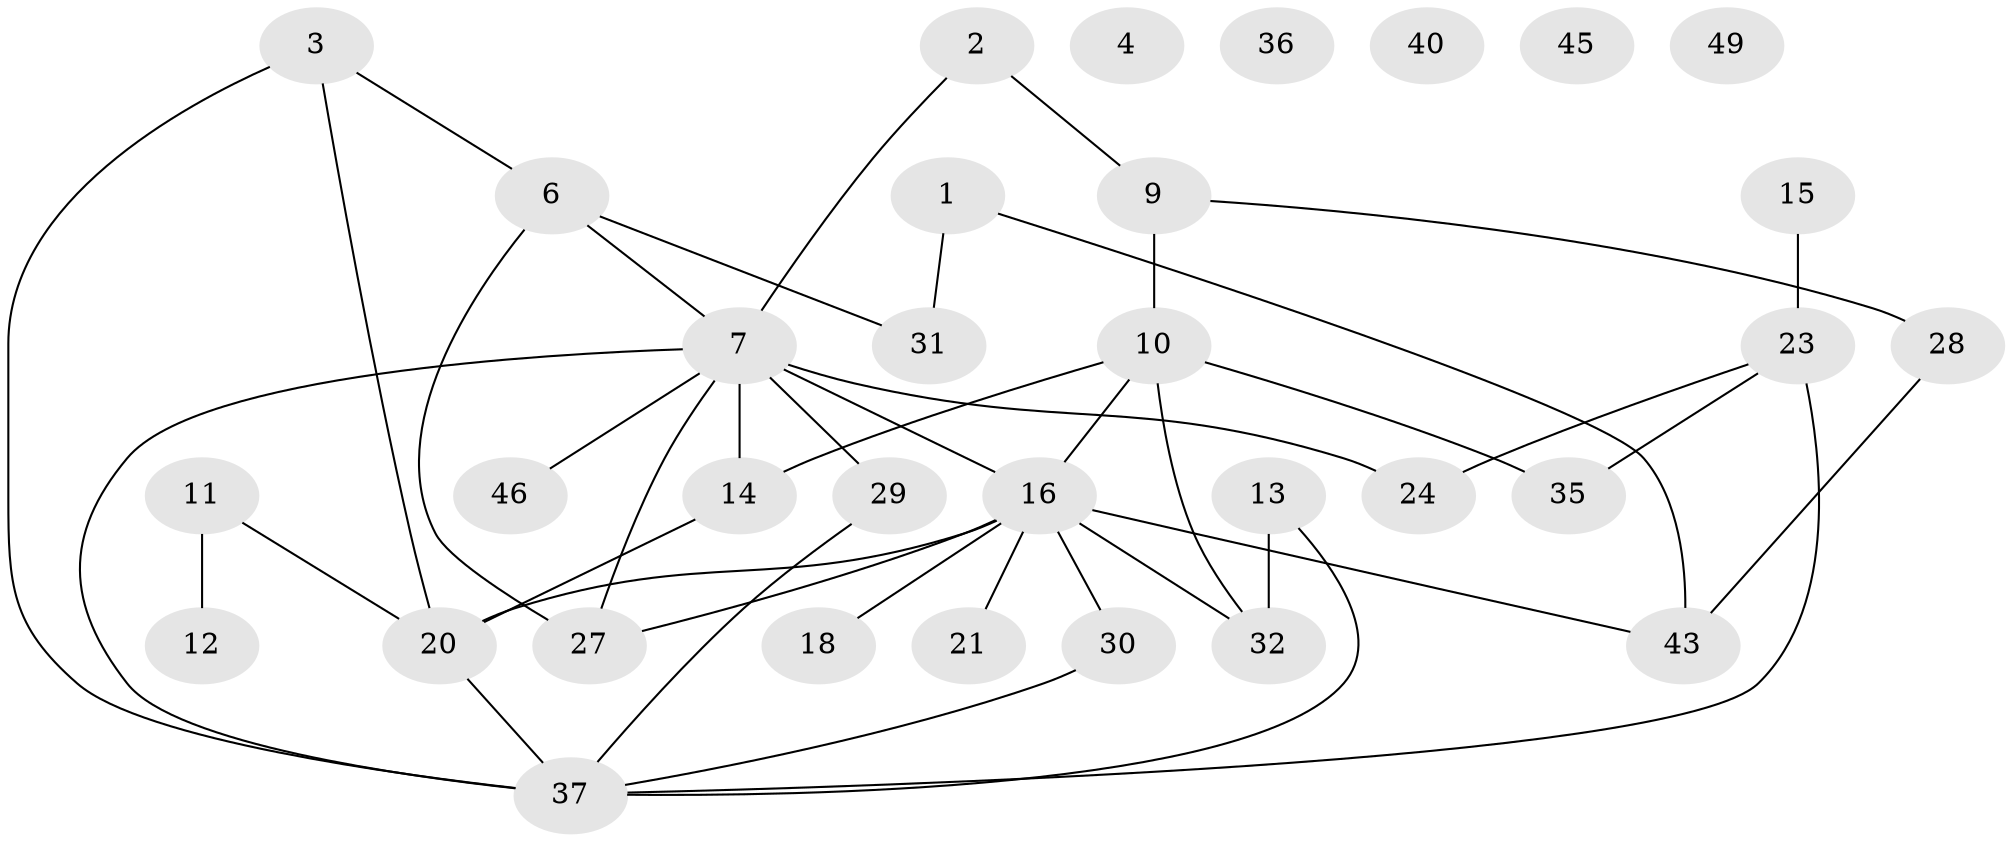 // original degree distribution, {2: 0.2909090909090909, 0: 0.07272727272727272, 4: 0.21818181818181817, 1: 0.14545454545454545, 3: 0.18181818181818182, 6: 0.01818181818181818, 5: 0.05454545454545454, 7: 0.01818181818181818}
// Generated by graph-tools (version 1.1) at 2025/16/03/04/25 18:16:40]
// undirected, 33 vertices, 43 edges
graph export_dot {
graph [start="1"]
  node [color=gray90,style=filled];
  1;
  2;
  3 [super="+5+25"];
  4;
  6 [super="+26"];
  7 [super="+51+33"];
  9 [super="+34"];
  10 [super="+44+53"];
  11;
  12;
  13;
  14 [super="+19"];
  15;
  16 [super="+22+17+38"];
  18;
  20 [super="+48+50"];
  21;
  23;
  24;
  27;
  28;
  29;
  30;
  31;
  32;
  35;
  36 [super="+47"];
  37 [super="+41+39"];
  40;
  43;
  45;
  46;
  49;
  1 -- 31;
  1 -- 43;
  2 -- 9;
  2 -- 7;
  3 -- 20 [weight=2];
  3 -- 6;
  3 -- 37;
  6 -- 31;
  6 -- 27;
  6 -- 7;
  7 -- 29;
  7 -- 46;
  7 -- 14;
  7 -- 16;
  7 -- 37;
  7 -- 24;
  7 -- 27;
  9 -- 28;
  9 -- 10;
  10 -- 35;
  10 -- 32 [weight=2];
  10 -- 14;
  10 -- 16;
  11 -- 12;
  11 -- 20;
  13 -- 32;
  13 -- 37;
  14 -- 20;
  15 -- 23;
  16 -- 32;
  16 -- 18;
  16 -- 20 [weight=3];
  16 -- 21;
  16 -- 27;
  16 -- 30;
  16 -- 43;
  20 -- 37 [weight=3];
  23 -- 24;
  23 -- 35;
  23 -- 37 [weight=2];
  28 -- 43;
  29 -- 37;
  30 -- 37;
}
